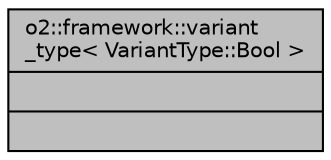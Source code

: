 digraph "o2::framework::variant_type&lt; VariantType::Bool &gt;"
{
 // INTERACTIVE_SVG=YES
  bgcolor="transparent";
  edge [fontname="Helvetica",fontsize="10",labelfontname="Helvetica",labelfontsize="10"];
  node [fontname="Helvetica",fontsize="10",shape=record];
  Node1 [label="{o2::framework::variant\l_type\< VariantType::Bool \>\n||}",height=0.2,width=0.4,color="black", fillcolor="grey75", style="filled", fontcolor="black"];
}
